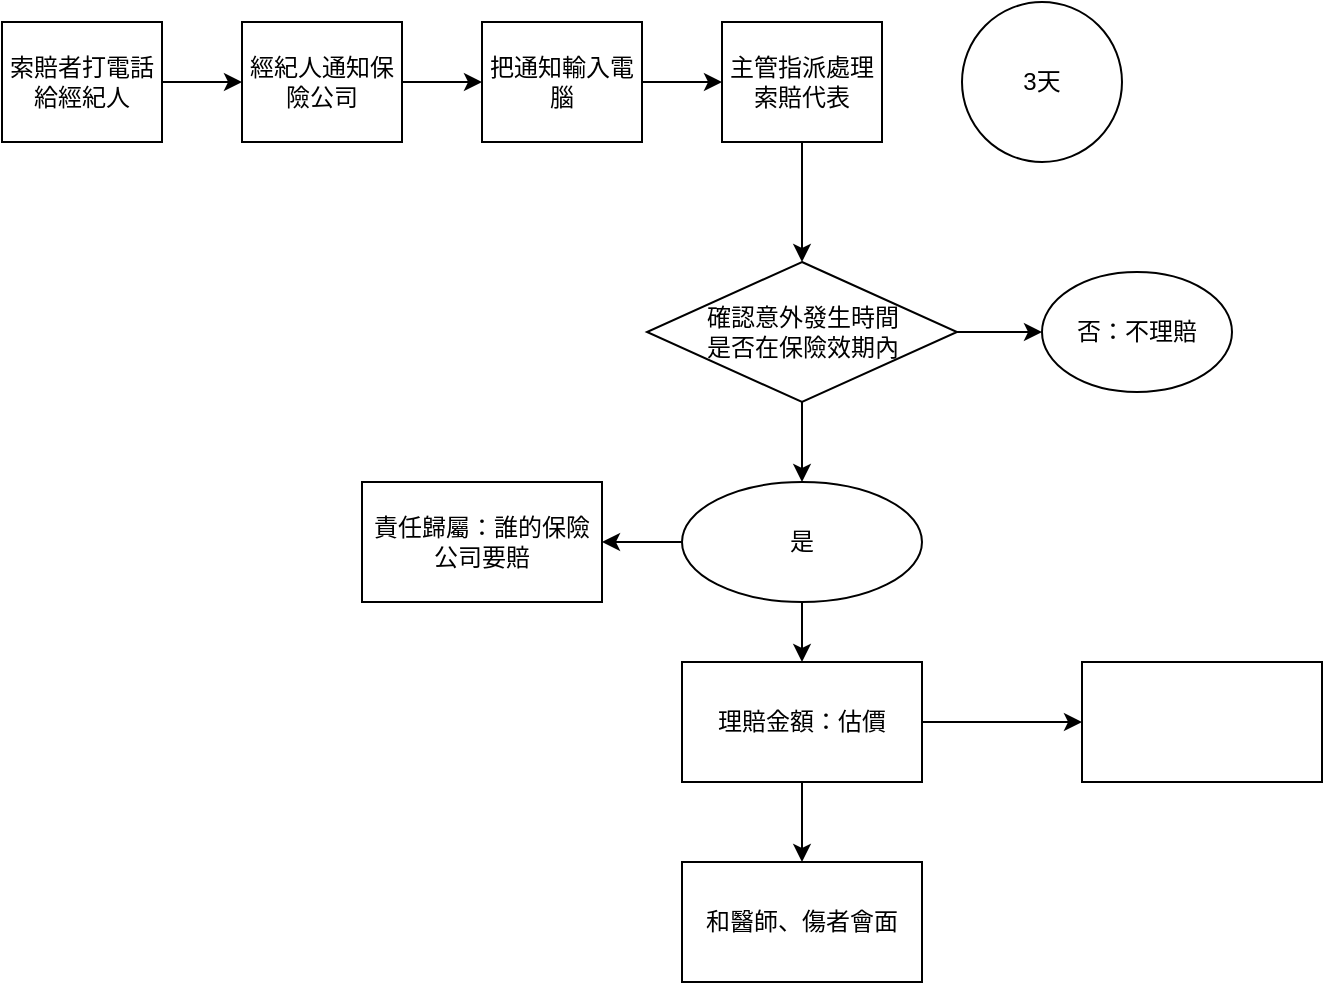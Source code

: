<mxfile version="15.4.3" type="github">
  <diagram id="hlLD3kXGsrbP00aM4ERo" name="Page-1">
    <mxGraphModel dx="782" dy="436" grid="1" gridSize="10" guides="1" tooltips="1" connect="1" arrows="1" fold="1" page="1" pageScale="1" pageWidth="850" pageHeight="1100" math="0" shadow="0">
      <root>
        <mxCell id="0" />
        <mxCell id="1" parent="0" />
        <mxCell id="_yWuBCv0ekEh6ZADHoCv-3" value="" style="edgeStyle=orthogonalEdgeStyle;rounded=0;orthogonalLoop=1;jettySize=auto;html=1;" parent="1" source="_yWuBCv0ekEh6ZADHoCv-1" target="_yWuBCv0ekEh6ZADHoCv-2" edge="1">
          <mxGeometry relative="1" as="geometry" />
        </mxCell>
        <mxCell id="_yWuBCv0ekEh6ZADHoCv-1" value="索賠者打電話給經紀人" style="rounded=0;whiteSpace=wrap;html=1;" parent="1" vertex="1">
          <mxGeometry x="40" y="40" width="80" height="60" as="geometry" />
        </mxCell>
        <mxCell id="_yWuBCv0ekEh6ZADHoCv-5" value="" style="edgeStyle=orthogonalEdgeStyle;rounded=0;orthogonalLoop=1;jettySize=auto;html=1;" parent="1" source="_yWuBCv0ekEh6ZADHoCv-2" target="_yWuBCv0ekEh6ZADHoCv-4" edge="1">
          <mxGeometry relative="1" as="geometry" />
        </mxCell>
        <mxCell id="_yWuBCv0ekEh6ZADHoCv-2" value="經紀人通知保險公司" style="whiteSpace=wrap;html=1;rounded=0;" parent="1" vertex="1">
          <mxGeometry x="160" y="40" width="80" height="60" as="geometry" />
        </mxCell>
        <mxCell id="_yWuBCv0ekEh6ZADHoCv-8" value="" style="edgeStyle=orthogonalEdgeStyle;rounded=0;orthogonalLoop=1;jettySize=auto;html=1;" parent="1" source="_yWuBCv0ekEh6ZADHoCv-4" target="_yWuBCv0ekEh6ZADHoCv-7" edge="1">
          <mxGeometry relative="1" as="geometry" />
        </mxCell>
        <mxCell id="_yWuBCv0ekEh6ZADHoCv-4" value="把通知輸入電腦" style="whiteSpace=wrap;html=1;rounded=0;" parent="1" vertex="1">
          <mxGeometry x="280" y="40" width="80" height="60" as="geometry" />
        </mxCell>
        <mxCell id="abTBdoKjZUfMt6VEYINm-2" value="" style="edgeStyle=orthogonalEdgeStyle;rounded=0;orthogonalLoop=1;jettySize=auto;html=1;" edge="1" parent="1" source="_yWuBCv0ekEh6ZADHoCv-7" target="abTBdoKjZUfMt6VEYINm-1">
          <mxGeometry relative="1" as="geometry" />
        </mxCell>
        <mxCell id="_yWuBCv0ekEh6ZADHoCv-7" value="主管指派處理索賠代表" style="whiteSpace=wrap;html=1;rounded=0;" parent="1" vertex="1">
          <mxGeometry x="400" y="40" width="80" height="60" as="geometry" />
        </mxCell>
        <mxCell id="_yWuBCv0ekEh6ZADHoCv-12" value="3天" style="ellipse;whiteSpace=wrap;html=1;aspect=fixed;" parent="1" vertex="1">
          <mxGeometry x="520" y="30" width="80" height="80" as="geometry" />
        </mxCell>
        <mxCell id="abTBdoKjZUfMt6VEYINm-8" value="" style="edgeStyle=orthogonalEdgeStyle;rounded=0;orthogonalLoop=1;jettySize=auto;html=1;" edge="1" parent="1" source="abTBdoKjZUfMt6VEYINm-1" target="abTBdoKjZUfMt6VEYINm-7">
          <mxGeometry relative="1" as="geometry" />
        </mxCell>
        <mxCell id="abTBdoKjZUfMt6VEYINm-10" value="" style="edgeStyle=orthogonalEdgeStyle;rounded=0;orthogonalLoop=1;jettySize=auto;html=1;" edge="1" parent="1" source="abTBdoKjZUfMt6VEYINm-1" target="abTBdoKjZUfMt6VEYINm-9">
          <mxGeometry relative="1" as="geometry" />
        </mxCell>
        <mxCell id="abTBdoKjZUfMt6VEYINm-1" value="確認意外發生時間&lt;br&gt;是否在保險效期內" style="rhombus;whiteSpace=wrap;html=1;rounded=0;" vertex="1" parent="1">
          <mxGeometry x="362.5" y="160" width="155" height="70" as="geometry" />
        </mxCell>
        <mxCell id="abTBdoKjZUfMt6VEYINm-7" value="否：不理賠" style="ellipse;whiteSpace=wrap;html=1;rounded=0;" vertex="1" parent="1">
          <mxGeometry x="560" y="165" width="95" height="60" as="geometry" />
        </mxCell>
        <mxCell id="abTBdoKjZUfMt6VEYINm-12" value="" style="edgeStyle=orthogonalEdgeStyle;rounded=0;orthogonalLoop=1;jettySize=auto;html=1;" edge="1" parent="1" source="abTBdoKjZUfMt6VEYINm-9" target="abTBdoKjZUfMt6VEYINm-11">
          <mxGeometry relative="1" as="geometry" />
        </mxCell>
        <mxCell id="abTBdoKjZUfMt6VEYINm-14" value="" style="edgeStyle=orthogonalEdgeStyle;rounded=0;orthogonalLoop=1;jettySize=auto;html=1;" edge="1" parent="1" source="abTBdoKjZUfMt6VEYINm-9" target="abTBdoKjZUfMt6VEYINm-13">
          <mxGeometry relative="1" as="geometry" />
        </mxCell>
        <mxCell id="abTBdoKjZUfMt6VEYINm-9" value="是" style="ellipse;whiteSpace=wrap;html=1;rounded=0;" vertex="1" parent="1">
          <mxGeometry x="380" y="270" width="120" height="60" as="geometry" />
        </mxCell>
        <mxCell id="abTBdoKjZUfMt6VEYINm-11" value="責任歸屬：誰的保險公司要賠" style="whiteSpace=wrap;html=1;rounded=0;" vertex="1" parent="1">
          <mxGeometry x="220" y="270" width="120" height="60" as="geometry" />
        </mxCell>
        <mxCell id="abTBdoKjZUfMt6VEYINm-16" value="" style="edgeStyle=orthogonalEdgeStyle;rounded=0;orthogonalLoop=1;jettySize=auto;html=1;" edge="1" parent="1" source="abTBdoKjZUfMt6VEYINm-13" target="abTBdoKjZUfMt6VEYINm-15">
          <mxGeometry relative="1" as="geometry" />
        </mxCell>
        <mxCell id="abTBdoKjZUfMt6VEYINm-18" value="" style="edgeStyle=orthogonalEdgeStyle;rounded=0;orthogonalLoop=1;jettySize=auto;html=1;" edge="1" parent="1" source="abTBdoKjZUfMt6VEYINm-13" target="abTBdoKjZUfMt6VEYINm-17">
          <mxGeometry relative="1" as="geometry" />
        </mxCell>
        <mxCell id="abTBdoKjZUfMt6VEYINm-13" value="理賠金額：估價" style="rounded=0;whiteSpace=wrap;html=1;" vertex="1" parent="1">
          <mxGeometry x="380" y="360" width="120" height="60" as="geometry" />
        </mxCell>
        <mxCell id="abTBdoKjZUfMt6VEYINm-15" value="和醫師、傷者會面" style="whiteSpace=wrap;html=1;rounded=0;" vertex="1" parent="1">
          <mxGeometry x="380" y="460" width="120" height="60" as="geometry" />
        </mxCell>
        <mxCell id="abTBdoKjZUfMt6VEYINm-17" value="" style="whiteSpace=wrap;html=1;rounded=0;" vertex="1" parent="1">
          <mxGeometry x="580" y="360" width="120" height="60" as="geometry" />
        </mxCell>
      </root>
    </mxGraphModel>
  </diagram>
</mxfile>
